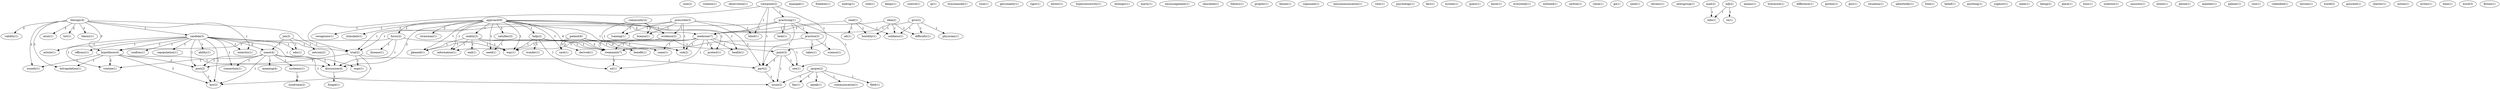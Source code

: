 digraph G {
  com [ label="com(2)" ];
  vitamin [ label="vitamin(1)" ];
  observation [ label="observation(1)" ];
  therapy [ label="therapy(4)" ];
  theory [ label="theory(1)" ];
  candida [ label="candida(3)" ];
  enteritis [ label="enteritis(1)" ];
  validity [ label="validity(1)" ];
  hypothesis [ label="hypothesis(4)" ];
  sounds [ label="sounds(1)" ];
  exist [ label="exist(1)" ];
  discussion [ label="discussion(4)" ];
  list [ label="list(1)" ];
  extrapolation [ label="extrapolation(1)" ];
  example [ label="example(1)" ];
  freedom [ label="freedom(1)" ];
  nodrog [ label="nodrog(1)" ];
  patient [ label="patient(6)" ];
  care [ label="care(1)" ];
  benefit [ label="benefit(1)" ];
  treatment [ label="treatment(7)" ];
  come [ label="come(1)" ];
  derived [ label="derived(1)" ];
  club [ label="club(1)" ];
  keeps [ label="keeps(1)" ];
  control [ label="control(1)" ];
  prescribe [ label="prescribe(3)" ];
  license [ label="license(1)" ];
  blind [ label="blind(1)" ];
  training [ label="training(1)" ];
  trial [ label="trial(2)" ];
  evidence [ label="evidence(2)" ];
  risk [ label="risk(2)" ];
  part [ label="part(2)" ];
  ip [ label="ip(1)" ];
  itraconazole [ label="itraconazole(1)" ];
  viewpoint [ label="viewpoint(2)" ];
  practicing [ label="practicing(1)" ];
  point [ label="point(3)" ];
  community [ label="community(2)" ];
  rose [ label="rose(1)" ];
  personality [ label="personality(1)" ];
  rigor [ label="rigor(1)" ];
  doctor [ label="doctor(1)" ];
  approach [ label="approach(9)" ];
  focus [ label="focus(2)" ];
  help [ label="help(2)" ];
  satisfies [ label="satisfies(3)" ];
  reality [ label="reality(2)" ];
  strawman [ label="strawman(1)" ];
  medicine [ label="medicine(7)" ];
  need [ label="need(1)" ];
  health [ label="health(1)" ];
  gleaned [ label="gleaned(1)" ];
  protect [ label="protect(1)" ];
  information [ label="information(1)" ];
  recognizes [ label="recognizes(1)" ];
  way [ label="way(1)" ];
  stimulate [ label="stimulate(1)" ];
  hypersensitivity [ label="hypersensitivity(1)" ];
  disease [ label="disease(1)" ];
  etiologic [ label="etiologic(1)" ];
  marty [ label="marty(1)" ];
  encouragement [ label="encouragement(1)" ];
  chocolate [ label="chocolate(1)" ];
  practice [ label="practice(3)" ];
  beat [ label="beat(1)" ];
  see [ label="see(1)" ];
  follows [ label="follows(1)" ];
  propter [ label="propter(1)" ];
  article [ label="article(1)" ];
  efficacy [ label="efficacy(1)" ];
  repopulation [ label="repopulation(1)" ];
  confirm [ label="confirm(1)" ];
  ability [ label="ability(1)" ];
  ergo [ label="ergo(1)" ];
  edu [ label="edu(1)" ];
  yeast [ label="yeast(4)" ];
  post [ label="post(2)" ];
  routine [ label="routine(1)" ];
  hoc [ label="hoc(2)" ];
  connection [ label="connection(1)" ];
  wonder [ label="wonder(1)" ];
  sit [ label="sit(1)" ];
  bloom [ label="bloom(1)" ];
  cognizant [ label="cognizant(1)" ];
  miscommunication [ label="miscommunication(1)" ];
  view [ label="view(1)" ];
  psychology [ label="psychology(1)" ];
  fact [ label="fact(1)" ];
  system [ label="system(1)" ];
  guess [ label="guess(1)" ];
  read [ label="read(1)" ];
  hostility [ label="hostility(1)" ];
  coldness [ label="coldness(1)" ];
  alt [ label="alt(1)" ];
  takes [ label="takes(1)" ];
  science [ label="science(1)" ];
  know [ label="know(1)" ];
  everybody [ label="everybody(1)" ];
  jargon [ label="jargon(2)" ];
  fan [ label="fan(1)" ];
  speak [ label="speak(1)" ];
  communication [ label="communication(1)" ];
  issue [ label="issue(2)" ];
  field [ label="field(1)" ];
  outlined [ label="outlined(1)" ];
  carlton [ label="carlton(1)" ];
  value [ label="value(1)" ];
  go [ label="go(1)" ];
  send [ label="send(1)" ];
  chronic [ label="chronic(1)" ];
  jon [ label="jon(3)" ];
  netcom [ label="netcom(2)" ];
  idea [ label="idea(2)" ];
  difficulty [ label="difficulty(1)" ];
  newsgroup [ label="newsgroup(1)" ];
  mail [ label="mail(2)" ];
  info [ label="info(1)" ];
  means [ label="means(1)" ];
  end [ label="end(1)" ];
  livermore [ label="livermore(1)" ];
  difference [ label="difference(1)" ];
  gordon [ label="gordon(1)" ];
  infj [ label="infj(2)" ];
  re [ label="re(1)" ];
  gist [ label="gist(1)" ];
  give [ label="give(2)" ];
  physician [ label="physician(1)" ];
  situation [ label="situation(1)" ];
  admittedly [ label="admittedly(1)" ];
  systemic [ label="systemic(1)" ];
  meaning [ label="meaning(4)" ];
  fred [ label="fred(1)" ];
  belief [ label="belief(1)" ];
  anything [ label="anything(1)" ];
  yoghurt [ label="yoghurt(1)" ];
  seem [ label="seem(1)" ];
  syndrome [ label="syndrome(2)" ];
  being [ label="being(2)" ];
  place [ label="place(1)" ];
  wins [ label="wins(1)" ];
  scientist [ label="scientist(1)" ];
  sinusitis [ label="sinusitis(1)" ];
  intent [ label="intent(1)" ];
  phone [ label="phone(1)" ];
  member [ label="member(1)" ];
  palmer [ label="palmer(1)" ];
  cost [ label="cost(1)" ];
  rubenfeld [ label="rubenfeld(1)" ];
  terrain [ label="terrain(1)" ];
  world [ label="world(2)" ];
  gourmet [ label="gourmet(1)" ];
  fungal [ label="fungal(1)" ];
  charter [ label="charter(1)" ];
  action [ label="action(1)" ];
  writes [ label="writes(1)" ];
  time [ label="time(1)" ];
  word [ label="word(3)" ];
  fiction [ label="fiction(1)" ];
  therapy -> theory [ label="2" ];
  therapy -> candida [ label="1" ];
  therapy -> enteritis [ label="1" ];
  therapy -> validity [ label="2" ];
  therapy -> hypothesis [ label="3" ];
  therapy -> sounds [ label="2" ];
  therapy -> exist [ label="2" ];
  therapy -> discussion [ label="1" ];
  therapy -> list [ label="2" ];
  therapy -> extrapolation [ label="2" ];
  patient -> care [ label="3" ];
  patient -> benefit [ label="1" ];
  patient -> treatment [ label="3" ];
  patient -> come [ label="3" ];
  patient -> derived [ label="1" ];
  prescribe -> license [ label="1" ];
  prescribe -> blind [ label="1" ];
  prescribe -> training [ label="1" ];
  prescribe -> trial [ label="1" ];
  prescribe -> evidence [ label="1" ];
  prescribe -> risk [ label="1" ];
  prescribe -> part [ label="1" ];
  viewpoint -> blind [ label="1" ];
  viewpoint -> practicing [ label="1" ];
  viewpoint -> trial [ label="1" ];
  viewpoint -> point [ label="1" ];
  viewpoint -> part [ label="1" ];
  community -> license [ label="1" ];
  community -> training [ label="1" ];
  community -> evidence [ label="1" ];
  community -> risk [ label="1" ];
  approach -> focus [ label="1" ];
  approach -> help [ label="1" ];
  approach -> satisfies [ label="2" ];
  approach -> care [ label="1" ];
  approach -> reality [ label="1" ];
  approach -> strawman [ label="2" ];
  approach -> medicine [ label="3" ];
  approach -> treatment [ label="4" ];
  approach -> need [ label="1" ];
  approach -> health [ label="1" ];
  approach -> gleaned [ label="1" ];
  approach -> come [ label="1" ];
  approach -> protect [ label="1" ];
  approach -> information [ label="1" ];
  approach -> recognizes [ label="1" ];
  approach -> way [ label="1" ];
  approach -> discussion [ label="2" ];
  approach -> stimulate [ label="2" ];
  focus -> disease [ label="1" ];
  focus -> hypothesis [ label="1" ];
  focus -> way [ label="1" ];
  focus -> discussion [ label="1" ];
  practicing -> practice [ label="1" ];
  practicing -> trial [ label="1" ];
  practicing -> medicine [ label="1" ];
  practicing -> part [ label="1" ];
  practicing -> beat [ label="1" ];
  practicing -> see [ label="1" ];
  candida -> article [ label="1" ];
  candida -> enteritis [ label="1" ];
  candida -> efficacy [ label="1" ];
  candida -> repopulation [ label="1" ];
  candida -> confirm [ label="1" ];
  candida -> ability [ label="1" ];
  candida -> trial [ label="1" ];
  candida -> ergo [ label="1" ];
  candida -> hypothesis [ label="1" ];
  candida -> edu [ label="1" ];
  candida -> yeast [ label="2" ];
  candida -> post [ label="1" ];
  candida -> routine [ label="1" ];
  candida -> hoc [ label="1" ];
  candida -> connection [ label="1" ];
  help -> wonder [ label="1" ];
  help -> treatment [ label="1" ];
  help -> sit [ label="1" ];
  help -> way [ label="1" ];
  satisfies -> need [ label="1" ];
  read -> hostility [ label="1" ];
  read -> medicine [ label="1" ];
  read -> coldness [ label="1" ];
  read -> alt [ label="1" ];
  practice -> treatment [ label="1" ];
  practice -> takes [ label="1" ];
  practice -> science [ label="1" ];
  jargon -> fan [ label="1" ];
  jargon -> speak [ label="1" ];
  jargon -> communication [ label="1" ];
  jargon -> issue [ label="1" ];
  jargon -> field [ label="1" ];
  jon -> edu [ label="1" ];
  jon -> yeast [ label="1" ];
  jon -> netcom [ label="1" ];
  idea -> hostility [ label="1" ];
  idea -> medicine [ label="1" ];
  idea -> difficulty [ label="1" ];
  idea -> coldness [ label="1" ];
  trial -> ergo [ label="1" ];
  trial -> post [ label="1" ];
  trial -> part [ label="1" ];
  trial -> hoc [ label="1" ];
  mail -> info [ label="1" ];
  evidence -> point [ label="1" ];
  evidence -> treatment [ label="1" ];
  reality -> risk [ label="1" ];
  reality -> treatment [ label="1" ];
  reality -> end [ label="1" ];
  reality -> gleaned [ label="1" ];
  reality -> information [ label="1" ];
  reality -> way [ label="1" ];
  infj -> info [ label="1" ];
  infj -> re [ label="1" ];
  give -> medicine [ label="1" ];
  give -> difficulty [ label="1" ];
  give -> coldness [ label="1" ];
  give -> physician [ label="1" ];
  hypothesis -> post [ label="2" ];
  hypothesis -> sounds [ label="1" ];
  hypothesis -> routine [ label="2" ];
  hypothesis -> hoc [ label="2" ];
  hypothesis -> discussion [ label="1" ];
  hypothesis -> extrapolation [ label="1" ];
  yeast -> post [ label="1" ];
  yeast -> routine [ label="1" ];
  yeast -> systemic [ label="1" ];
  yeast -> issue [ label="1" ];
  yeast -> hoc [ label="1" ];
  yeast -> connection [ label="1" ];
  yeast -> meaning [ label="1" ];
  yeast -> discussion [ label="1" ];
  medicine -> risk [ label="1" ];
  medicine -> treatment [ label="1" ];
  medicine -> health [ label="1" ];
  medicine -> gleaned [ label="1" ];
  medicine -> come [ label="1" ];
  medicine -> protect [ label="1" ];
  medicine -> sit [ label="1" ];
  medicine -> information [ label="1" ];
  medicine -> way [ label="1" ];
  medicine -> see [ label="1" ];
  point -> part [ label="2" ];
  point -> issue [ label="1" ];
  point -> see [ label="1" ];
  treatment -> sit [ label="1" ];
  post -> hoc [ label="1" ];
  part -> issue [ label="1" ];
  systemic -> syndrome [ label="2" ];
  discussion -> fungal [ label="1" ];
}
